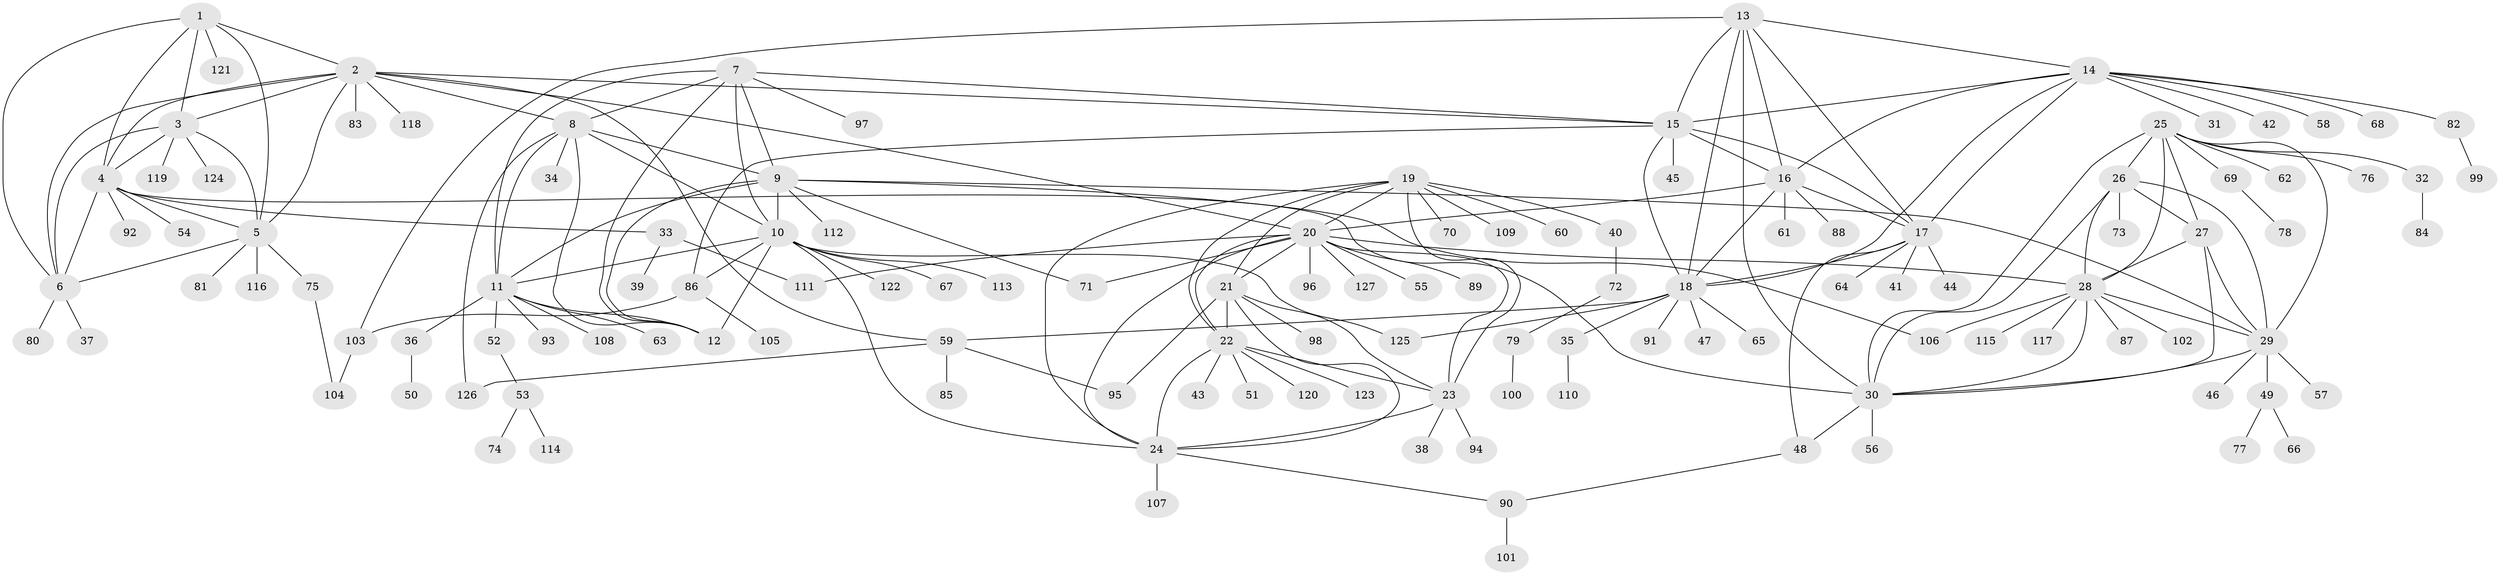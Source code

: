 // coarse degree distribution, {7: 0.0425531914893617, 8: 0.06382978723404255, 9: 0.031914893617021274, 4: 0.031914893617021274, 5: 0.02127659574468085, 10: 0.010638297872340425, 11: 0.02127659574468085, 13: 0.010638297872340425, 6: 0.031914893617021274, 1: 0.5957446808510638, 3: 0.02127659574468085, 2: 0.11702127659574468}
// Generated by graph-tools (version 1.1) at 2025/52/02/27/25 19:52:18]
// undirected, 127 vertices, 194 edges
graph export_dot {
graph [start="1"]
  node [color=gray90,style=filled];
  1;
  2;
  3;
  4;
  5;
  6;
  7;
  8;
  9;
  10;
  11;
  12;
  13;
  14;
  15;
  16;
  17;
  18;
  19;
  20;
  21;
  22;
  23;
  24;
  25;
  26;
  27;
  28;
  29;
  30;
  31;
  32;
  33;
  34;
  35;
  36;
  37;
  38;
  39;
  40;
  41;
  42;
  43;
  44;
  45;
  46;
  47;
  48;
  49;
  50;
  51;
  52;
  53;
  54;
  55;
  56;
  57;
  58;
  59;
  60;
  61;
  62;
  63;
  64;
  65;
  66;
  67;
  68;
  69;
  70;
  71;
  72;
  73;
  74;
  75;
  76;
  77;
  78;
  79;
  80;
  81;
  82;
  83;
  84;
  85;
  86;
  87;
  88;
  89;
  90;
  91;
  92;
  93;
  94;
  95;
  96;
  97;
  98;
  99;
  100;
  101;
  102;
  103;
  104;
  105;
  106;
  107;
  108;
  109;
  110;
  111;
  112;
  113;
  114;
  115;
  116;
  117;
  118;
  119;
  120;
  121;
  122;
  123;
  124;
  125;
  126;
  127;
  1 -- 2;
  1 -- 3;
  1 -- 4;
  1 -- 5;
  1 -- 6;
  1 -- 121;
  2 -- 3;
  2 -- 4;
  2 -- 5;
  2 -- 6;
  2 -- 8;
  2 -- 15;
  2 -- 20;
  2 -- 59;
  2 -- 83;
  2 -- 118;
  3 -- 4;
  3 -- 5;
  3 -- 6;
  3 -- 119;
  3 -- 124;
  4 -- 5;
  4 -- 6;
  4 -- 30;
  4 -- 33;
  4 -- 54;
  4 -- 92;
  5 -- 6;
  5 -- 75;
  5 -- 81;
  5 -- 116;
  6 -- 37;
  6 -- 80;
  7 -- 8;
  7 -- 9;
  7 -- 10;
  7 -- 11;
  7 -- 12;
  7 -- 15;
  7 -- 97;
  8 -- 9;
  8 -- 10;
  8 -- 11;
  8 -- 12;
  8 -- 34;
  8 -- 126;
  9 -- 10;
  9 -- 11;
  9 -- 12;
  9 -- 29;
  9 -- 71;
  9 -- 106;
  9 -- 112;
  10 -- 11;
  10 -- 12;
  10 -- 24;
  10 -- 67;
  10 -- 86;
  10 -- 113;
  10 -- 122;
  10 -- 125;
  11 -- 12;
  11 -- 36;
  11 -- 52;
  11 -- 63;
  11 -- 93;
  11 -- 108;
  13 -- 14;
  13 -- 15;
  13 -- 16;
  13 -- 17;
  13 -- 18;
  13 -- 30;
  13 -- 103;
  14 -- 15;
  14 -- 16;
  14 -- 17;
  14 -- 18;
  14 -- 31;
  14 -- 42;
  14 -- 58;
  14 -- 68;
  14 -- 82;
  15 -- 16;
  15 -- 17;
  15 -- 18;
  15 -- 45;
  15 -- 86;
  16 -- 17;
  16 -- 18;
  16 -- 20;
  16 -- 61;
  16 -- 88;
  17 -- 18;
  17 -- 41;
  17 -- 44;
  17 -- 48;
  17 -- 64;
  18 -- 35;
  18 -- 47;
  18 -- 59;
  18 -- 65;
  18 -- 91;
  18 -- 125;
  19 -- 20;
  19 -- 21;
  19 -- 22;
  19 -- 23;
  19 -- 24;
  19 -- 40;
  19 -- 60;
  19 -- 70;
  19 -- 109;
  20 -- 21;
  20 -- 22;
  20 -- 23;
  20 -- 24;
  20 -- 28;
  20 -- 55;
  20 -- 71;
  20 -- 89;
  20 -- 96;
  20 -- 111;
  20 -- 127;
  21 -- 22;
  21 -- 23;
  21 -- 24;
  21 -- 95;
  21 -- 98;
  22 -- 23;
  22 -- 24;
  22 -- 43;
  22 -- 51;
  22 -- 120;
  22 -- 123;
  23 -- 24;
  23 -- 38;
  23 -- 94;
  24 -- 90;
  24 -- 107;
  25 -- 26;
  25 -- 27;
  25 -- 28;
  25 -- 29;
  25 -- 30;
  25 -- 32;
  25 -- 62;
  25 -- 69;
  25 -- 76;
  26 -- 27;
  26 -- 28;
  26 -- 29;
  26 -- 30;
  26 -- 73;
  27 -- 28;
  27 -- 29;
  27 -- 30;
  28 -- 29;
  28 -- 30;
  28 -- 87;
  28 -- 102;
  28 -- 106;
  28 -- 115;
  28 -- 117;
  29 -- 30;
  29 -- 46;
  29 -- 49;
  29 -- 57;
  30 -- 48;
  30 -- 56;
  32 -- 84;
  33 -- 39;
  33 -- 111;
  35 -- 110;
  36 -- 50;
  40 -- 72;
  48 -- 90;
  49 -- 66;
  49 -- 77;
  52 -- 53;
  53 -- 74;
  53 -- 114;
  59 -- 85;
  59 -- 95;
  59 -- 126;
  69 -- 78;
  72 -- 79;
  75 -- 104;
  79 -- 100;
  82 -- 99;
  86 -- 103;
  86 -- 105;
  90 -- 101;
  103 -- 104;
}
